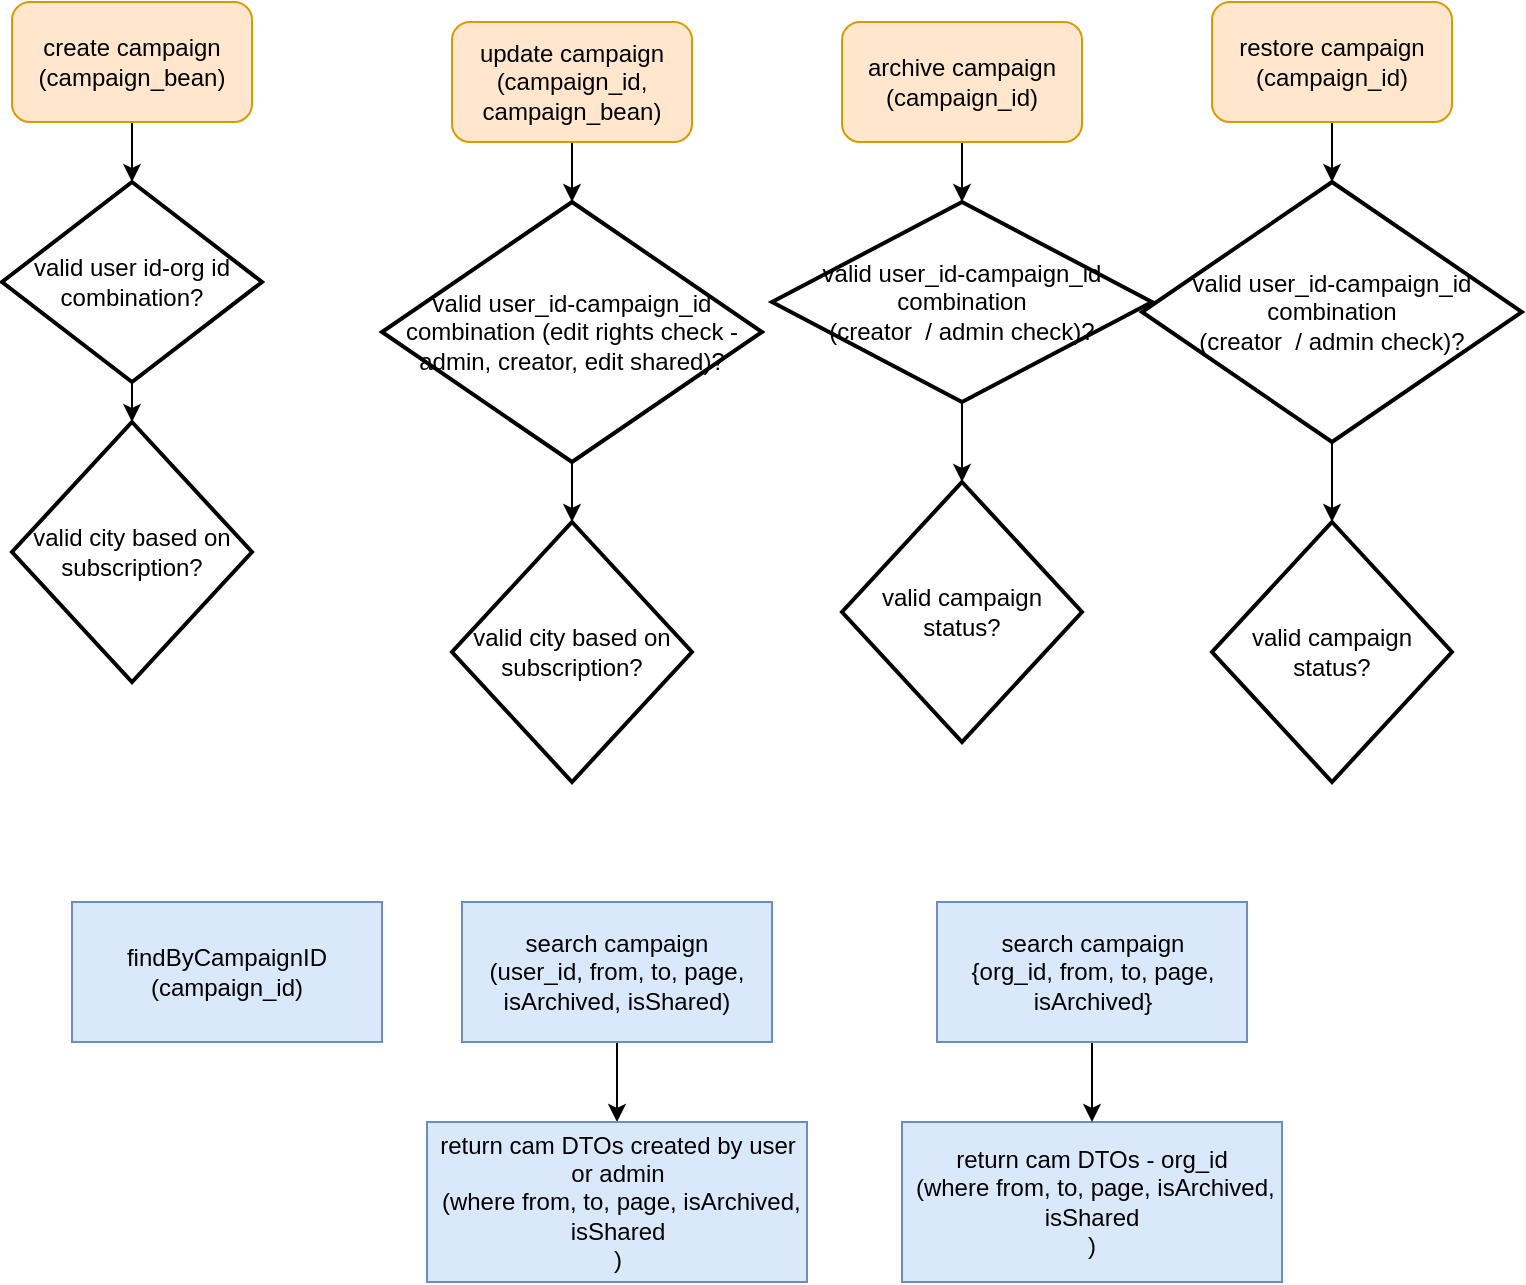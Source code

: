 <mxfile version="14.7.2" type="github">
  <diagram id="KDQcKA7B1LpCayLsv_Jp" name="Page-1">
    <mxGraphModel dx="1038" dy="548" grid="1" gridSize="10" guides="1" tooltips="1" connect="1" arrows="1" fold="1" page="1" pageScale="1" pageWidth="850" pageHeight="1100" math="0" shadow="0">
      <root>
        <mxCell id="0" />
        <mxCell id="1" parent="0" />
        <mxCell id="9TAYhXnPJmrQeut2cDQu-4" value="" style="edgeStyle=orthogonalEdgeStyle;rounded=0;orthogonalLoop=1;jettySize=auto;html=1;" edge="1" parent="1" source="9TAYhXnPJmrQeut2cDQu-1" target="9TAYhXnPJmrQeut2cDQu-7">
          <mxGeometry relative="1" as="geometry" />
        </mxCell>
        <mxCell id="9TAYhXnPJmrQeut2cDQu-1" value="create campaign (campaign_bean)" style="rounded=1;whiteSpace=wrap;html=1;labelBackgroundColor=#FFE6CC;fillColor=#ffe6cc;strokeColor=#d79b00;" vertex="1" parent="1">
          <mxGeometry x="15" y="20" width="120" height="60" as="geometry" />
        </mxCell>
        <mxCell id="9TAYhXnPJmrQeut2cDQu-9" value="" style="edgeStyle=orthogonalEdgeStyle;rounded=0;orthogonalLoop=1;jettySize=auto;html=1;" edge="1" parent="1" source="9TAYhXnPJmrQeut2cDQu-7" target="9TAYhXnPJmrQeut2cDQu-8">
          <mxGeometry relative="1" as="geometry" />
        </mxCell>
        <mxCell id="9TAYhXnPJmrQeut2cDQu-7" value="valid user id-org id combination?" style="strokeWidth=2;html=1;shape=mxgraph.flowchart.decision;whiteSpace=wrap;" vertex="1" parent="1">
          <mxGeometry x="10" y="110" width="130" height="100" as="geometry" />
        </mxCell>
        <mxCell id="9TAYhXnPJmrQeut2cDQu-8" value="valid city based on subscription?" style="strokeWidth=2;html=1;shape=mxgraph.flowchart.decision;whiteSpace=wrap;" vertex="1" parent="1">
          <mxGeometry x="15" y="230" width="120" height="130" as="geometry" />
        </mxCell>
        <mxCell id="9TAYhXnPJmrQeut2cDQu-12" value="" style="edgeStyle=orthogonalEdgeStyle;rounded=0;orthogonalLoop=1;jettySize=auto;html=1;" edge="1" parent="1" source="9TAYhXnPJmrQeut2cDQu-13" target="9TAYhXnPJmrQeut2cDQu-17">
          <mxGeometry relative="1" as="geometry" />
        </mxCell>
        <mxCell id="9TAYhXnPJmrQeut2cDQu-13" value="update campaign (campaign_id, campaign_bean)" style="rounded=1;whiteSpace=wrap;html=1;fillColor=#ffe6cc;strokeColor=#d79b00;labelBackgroundColor=#FFE6CC;" vertex="1" parent="1">
          <mxGeometry x="235" y="30" width="120" height="60" as="geometry" />
        </mxCell>
        <mxCell id="9TAYhXnPJmrQeut2cDQu-16" value="valid city based on subscription?" style="strokeWidth=2;html=1;shape=mxgraph.flowchart.decision;whiteSpace=wrap;" vertex="1" parent="1">
          <mxGeometry x="235" y="280" width="120" height="130" as="geometry" />
        </mxCell>
        <mxCell id="9TAYhXnPJmrQeut2cDQu-18" style="edgeStyle=orthogonalEdgeStyle;rounded=0;orthogonalLoop=1;jettySize=auto;html=1;exitX=0.5;exitY=1;exitDx=0;exitDy=0;exitPerimeter=0;entryX=0.5;entryY=0;entryDx=0;entryDy=0;entryPerimeter=0;" edge="1" parent="1" source="9TAYhXnPJmrQeut2cDQu-17" target="9TAYhXnPJmrQeut2cDQu-16">
          <mxGeometry relative="1" as="geometry">
            <mxPoint x="300" y="240" as="targetPoint" />
          </mxGeometry>
        </mxCell>
        <mxCell id="9TAYhXnPJmrQeut2cDQu-17" value="valid user_id-campaign_id combination (edit rights check - admin, creator, edit shared)?" style="strokeWidth=2;html=1;shape=mxgraph.flowchart.decision;whiteSpace=wrap;" vertex="1" parent="1">
          <mxGeometry x="200" y="120" width="190" height="130" as="geometry" />
        </mxCell>
        <mxCell id="9TAYhXnPJmrQeut2cDQu-20" value="" style="edgeStyle=orthogonalEdgeStyle;rounded=0;orthogonalLoop=1;jettySize=auto;html=1;" edge="1" parent="1" source="9TAYhXnPJmrQeut2cDQu-21" target="9TAYhXnPJmrQeut2cDQu-24">
          <mxGeometry relative="1" as="geometry" />
        </mxCell>
        <mxCell id="9TAYhXnPJmrQeut2cDQu-21" value="archive campaign (campaign_id)" style="rounded=1;whiteSpace=wrap;html=1;fillColor=#ffe6cc;strokeColor=#d79b00;labelBackgroundColor=#FFE6CC;" vertex="1" parent="1">
          <mxGeometry x="430" y="30" width="120" height="60" as="geometry" />
        </mxCell>
        <mxCell id="9TAYhXnPJmrQeut2cDQu-22" value="valid campaign status?" style="strokeWidth=2;html=1;shape=mxgraph.flowchart.decision;whiteSpace=wrap;" vertex="1" parent="1">
          <mxGeometry x="430" y="260" width="120" height="130" as="geometry" />
        </mxCell>
        <mxCell id="9TAYhXnPJmrQeut2cDQu-23" style="edgeStyle=orthogonalEdgeStyle;rounded=0;orthogonalLoop=1;jettySize=auto;html=1;exitX=0.5;exitY=1;exitDx=0;exitDy=0;exitPerimeter=0;entryX=0.5;entryY=0;entryDx=0;entryDy=0;entryPerimeter=0;" edge="1" parent="1" source="9TAYhXnPJmrQeut2cDQu-24" target="9TAYhXnPJmrQeut2cDQu-22">
          <mxGeometry relative="1" as="geometry">
            <mxPoint x="495" y="240" as="targetPoint" />
          </mxGeometry>
        </mxCell>
        <mxCell id="9TAYhXnPJmrQeut2cDQu-24" value="valid user_id-campaign_id combination&lt;br&gt;(creator&amp;nbsp; / admin check)?" style="strokeWidth=2;html=1;shape=mxgraph.flowchart.decision;whiteSpace=wrap;" vertex="1" parent="1">
          <mxGeometry x="395" y="120" width="190" height="100" as="geometry" />
        </mxCell>
        <mxCell id="9TAYhXnPJmrQeut2cDQu-25" value="" style="edgeStyle=orthogonalEdgeStyle;rounded=0;orthogonalLoop=1;jettySize=auto;html=1;" edge="1" parent="1" source="9TAYhXnPJmrQeut2cDQu-26" target="9TAYhXnPJmrQeut2cDQu-29">
          <mxGeometry relative="1" as="geometry" />
        </mxCell>
        <mxCell id="9TAYhXnPJmrQeut2cDQu-26" value="restore campaign (campaign_id)" style="rounded=1;whiteSpace=wrap;html=1;fillColor=#ffe6cc;strokeColor=#d79b00;labelBackgroundColor=#FFE6CC;" vertex="1" parent="1">
          <mxGeometry x="615" y="20" width="120" height="60" as="geometry" />
        </mxCell>
        <mxCell id="9TAYhXnPJmrQeut2cDQu-27" value="valid campaign status?" style="strokeWidth=2;html=1;shape=mxgraph.flowchart.decision;whiteSpace=wrap;" vertex="1" parent="1">
          <mxGeometry x="615" y="280" width="120" height="130" as="geometry" />
        </mxCell>
        <mxCell id="9TAYhXnPJmrQeut2cDQu-40" style="edgeStyle=orthogonalEdgeStyle;rounded=0;orthogonalLoop=1;jettySize=auto;html=1;exitX=0.5;exitY=1;exitDx=0;exitDy=0;exitPerimeter=0;" edge="1" parent="1" source="9TAYhXnPJmrQeut2cDQu-29" target="9TAYhXnPJmrQeut2cDQu-27">
          <mxGeometry relative="1" as="geometry" />
        </mxCell>
        <mxCell id="9TAYhXnPJmrQeut2cDQu-29" value="valid user_id-campaign_id combination &lt;br&gt;(creator&amp;nbsp; / admin check)?" style="strokeWidth=2;html=1;shape=mxgraph.flowchart.decision;whiteSpace=wrap;" vertex="1" parent="1">
          <mxGeometry x="580" y="110" width="190" height="130" as="geometry" />
        </mxCell>
        <mxCell id="9TAYhXnPJmrQeut2cDQu-67" style="edgeStyle=orthogonalEdgeStyle;rounded=0;orthogonalLoop=1;jettySize=auto;html=1;exitX=0.5;exitY=1;exitDx=0;exitDy=0;" edge="1" parent="1" source="9TAYhXnPJmrQeut2cDQu-34" target="9TAYhXnPJmrQeut2cDQu-50">
          <mxGeometry relative="1" as="geometry" />
        </mxCell>
        <mxCell id="9TAYhXnPJmrQeut2cDQu-34" value="search campaign&lt;br&gt;(user_id, from, to, page, isArchived, isShared)" style="rounded=0;whiteSpace=wrap;html=1;labelBackgroundColor=none;fillColor=#dae8fc;strokeColor=#6c8ebf;" vertex="1" parent="1">
          <mxGeometry x="240" y="470" width="155" height="70" as="geometry" />
        </mxCell>
        <mxCell id="9TAYhXnPJmrQeut2cDQu-44" value="" style="edgeStyle=orthogonalEdgeStyle;rounded=0;orthogonalLoop=1;jettySize=auto;html=1;" edge="1" parent="1" target="9TAYhXnPJmrQeut2cDQu-43">
          <mxGeometry relative="1" as="geometry">
            <mxPoint x="130" y="630" as="sourcePoint" />
          </mxGeometry>
        </mxCell>
        <mxCell id="9TAYhXnPJmrQeut2cDQu-45" value="Yes" style="edgeLabel;html=1;align=center;verticalAlign=middle;resizable=0;points=[];" vertex="1" connectable="0" parent="9TAYhXnPJmrQeut2cDQu-44">
          <mxGeometry x="0.304" y="-4" relative="1" as="geometry">
            <mxPoint x="-2" y="-6" as="offset" />
          </mxGeometry>
        </mxCell>
        <mxCell id="9TAYhXnPJmrQeut2cDQu-51" value="" style="edgeStyle=orthogonalEdgeStyle;rounded=0;orthogonalLoop=1;jettySize=auto;html=1;" edge="1" parent="1" source="9TAYhXnPJmrQeut2cDQu-43">
          <mxGeometry relative="1" as="geometry">
            <mxPoint x="130" y="630" as="targetPoint" />
          </mxGeometry>
        </mxCell>
        <mxCell id="9TAYhXnPJmrQeut2cDQu-50" value="return cam DTOs created by user or admin&lt;br&gt;&amp;nbsp;(where from, to, page, isArchived, isShared&lt;br&gt;)" style="whiteSpace=wrap;html=1;rounded=0;strokeColor=#6c8ebf;fillColor=#dae8fc;labelBackgroundColor=none;" vertex="1" parent="1">
          <mxGeometry x="222.5" y="580" width="190" height="80" as="geometry" />
        </mxCell>
        <mxCell id="9TAYhXnPJmrQeut2cDQu-59" value="" style="edgeStyle=orthogonalEdgeStyle;rounded=0;orthogonalLoop=1;jettySize=auto;html=1;" edge="1" parent="1" target="9TAYhXnPJmrQeut2cDQu-58">
          <mxGeometry relative="1" as="geometry">
            <mxPoint x="330" y="590" as="sourcePoint" />
          </mxGeometry>
        </mxCell>
        <mxCell id="9TAYhXnPJmrQeut2cDQu-60" value="No" style="edgeLabel;html=1;align=center;verticalAlign=middle;resizable=0;points=[];" vertex="1" connectable="0" parent="9TAYhXnPJmrQeut2cDQu-59">
          <mxGeometry x="-0.412" y="-2" relative="1" as="geometry">
            <mxPoint y="-12" as="offset" />
          </mxGeometry>
        </mxCell>
        <mxCell id="9TAYhXnPJmrQeut2cDQu-63" value="return cam DTOs - org_id&lt;br&gt;&amp;nbsp;(where from, to, page, isArchived, isShared&lt;br&gt;)" style="whiteSpace=wrap;html=1;rounded=0;strokeColor=#6c8ebf;fillColor=#dae8fc;labelBackgroundColor=none;" vertex="1" parent="1">
          <mxGeometry x="460" y="580" width="190" height="80" as="geometry" />
        </mxCell>
        <mxCell id="9TAYhXnPJmrQeut2cDQu-65" style="edgeStyle=orthogonalEdgeStyle;rounded=0;orthogonalLoop=1;jettySize=auto;html=1;exitX=0.5;exitY=1;exitDx=0;exitDy=0;" edge="1" parent="1" source="9TAYhXnPJmrQeut2cDQu-64" target="9TAYhXnPJmrQeut2cDQu-63">
          <mxGeometry relative="1" as="geometry" />
        </mxCell>
        <mxCell id="9TAYhXnPJmrQeut2cDQu-64" value="search campaign&lt;br&gt;{org_id, from, to, page, isArchived}" style="rounded=0;whiteSpace=wrap;html=1;labelBackgroundColor=none;fillColor=#dae8fc;strokeColor=#6c8ebf;" vertex="1" parent="1">
          <mxGeometry x="477.5" y="470" width="155" height="70" as="geometry" />
        </mxCell>
        <mxCell id="9TAYhXnPJmrQeut2cDQu-66" value="findByCampaignID&lt;br&gt;(campaign_id)" style="rounded=0;whiteSpace=wrap;html=1;labelBackgroundColor=none;fillColor=#dae8fc;strokeColor=#6c8ebf;" vertex="1" parent="1">
          <mxGeometry x="45" y="470" width="155" height="70" as="geometry" />
        </mxCell>
      </root>
    </mxGraphModel>
  </diagram>
</mxfile>
